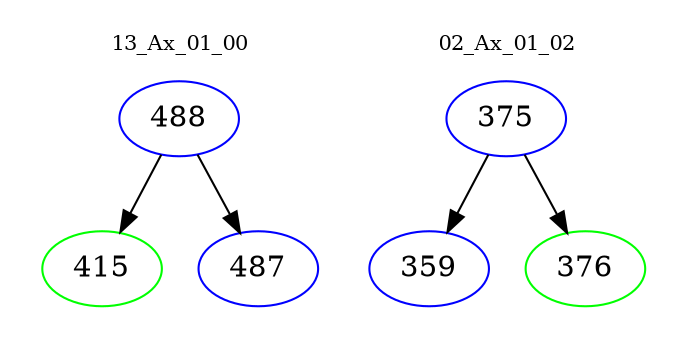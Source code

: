 digraph{
subgraph cluster_0 {
color = white
label = "13_Ax_01_00";
fontsize=10;
T0_488 [label="488", color="blue"]
T0_488 -> T0_415 [color="black"]
T0_415 [label="415", color="green"]
T0_488 -> T0_487 [color="black"]
T0_487 [label="487", color="blue"]
}
subgraph cluster_1 {
color = white
label = "02_Ax_01_02";
fontsize=10;
T1_375 [label="375", color="blue"]
T1_375 -> T1_359 [color="black"]
T1_359 [label="359", color="blue"]
T1_375 -> T1_376 [color="black"]
T1_376 [label="376", color="green"]
}
}
